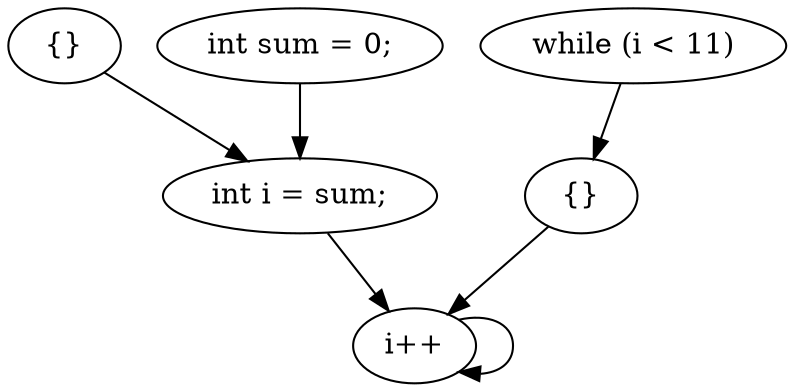digraph {
rankdir=TD;
0[label="{}"];
2[label="int i = sum;"];
0 -> 2;
3[label="while (i < 11)"];
6[label="{}"];
3 -> 6;
1[label="int sum = 0;"];
2[label="int i = sum;"];
1 -> 2;
2[label="int i = sum;"];
5[label="i++"];
2 -> 5;
5[label="i++"];
5[label="i++"];
5 -> 5;
6[label="{}"];
5[label="i++"];
6 -> 5;
}